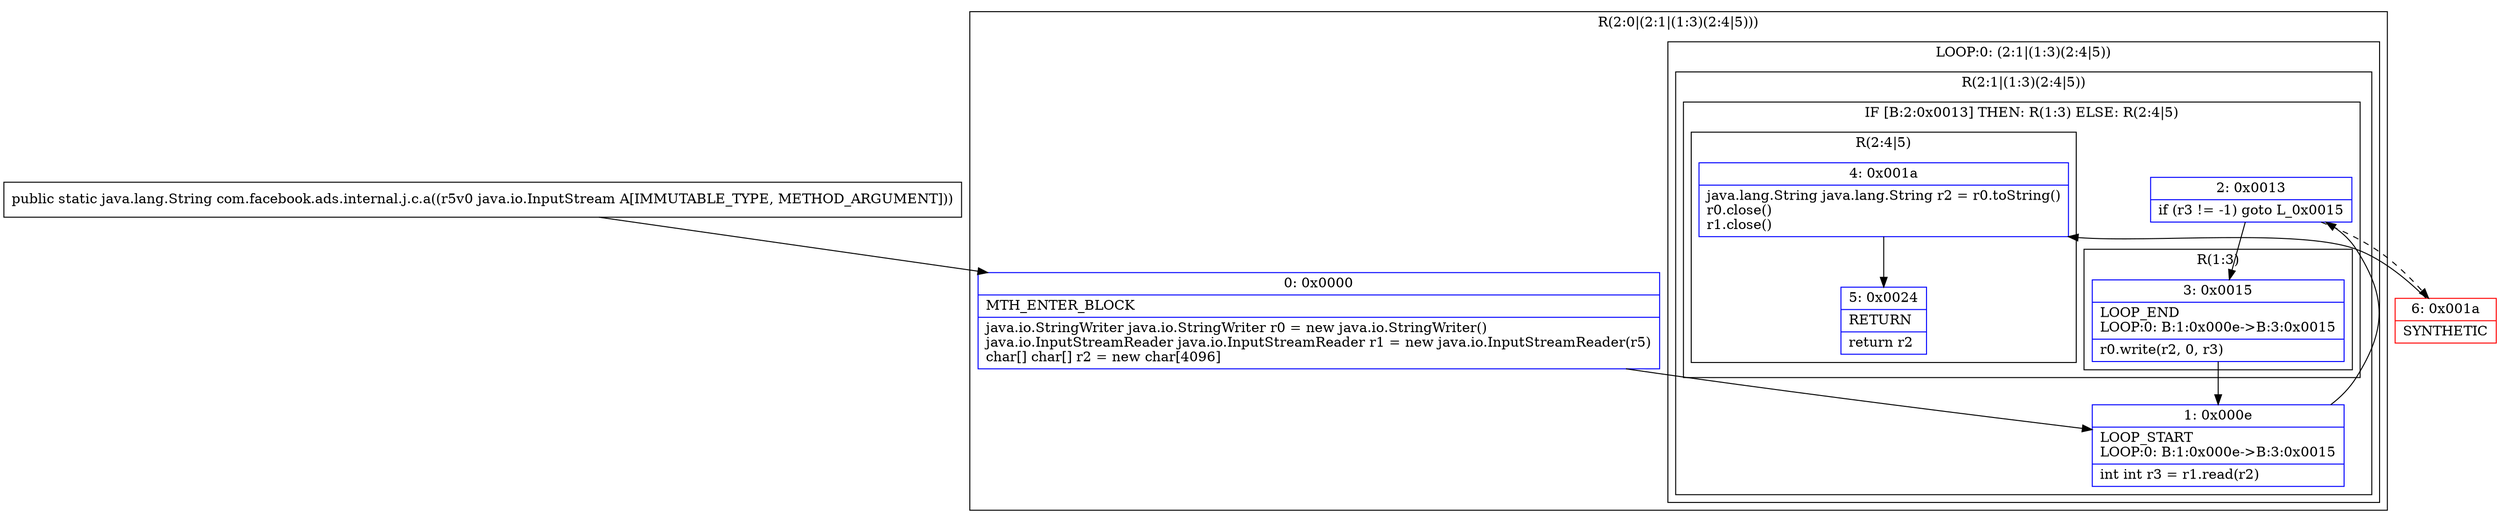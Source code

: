 digraph "CFG forcom.facebook.ads.internal.j.c.a(Ljava\/io\/InputStream;)Ljava\/lang\/String;" {
subgraph cluster_Region_695728324 {
label = "R(2:0|(2:1|(1:3)(2:4|5)))";
node [shape=record,color=blue];
Node_0 [shape=record,label="{0\:\ 0x0000|MTH_ENTER_BLOCK\l|java.io.StringWriter java.io.StringWriter r0 = new java.io.StringWriter()\ljava.io.InputStreamReader java.io.InputStreamReader r1 = new java.io.InputStreamReader(r5)\lchar[] char[] r2 = new char[4096]\l}"];
subgraph cluster_LoopRegion_1706840849 {
label = "LOOP:0: (2:1|(1:3)(2:4|5))";
node [shape=record,color=blue];
subgraph cluster_Region_879986733 {
label = "R(2:1|(1:3)(2:4|5))";
node [shape=record,color=blue];
Node_1 [shape=record,label="{1\:\ 0x000e|LOOP_START\lLOOP:0: B:1:0x000e\-\>B:3:0x0015\l|int int r3 = r1.read(r2)\l}"];
subgraph cluster_IfRegion_584378303 {
label = "IF [B:2:0x0013] THEN: R(1:3) ELSE: R(2:4|5)";
node [shape=record,color=blue];
Node_2 [shape=record,label="{2\:\ 0x0013|if (r3 != \-1) goto L_0x0015\l}"];
subgraph cluster_Region_1757628483 {
label = "R(1:3)";
node [shape=record,color=blue];
Node_3 [shape=record,label="{3\:\ 0x0015|LOOP_END\lLOOP:0: B:1:0x000e\-\>B:3:0x0015\l|r0.write(r2, 0, r3)\l}"];
}
subgraph cluster_Region_364738116 {
label = "R(2:4|5)";
node [shape=record,color=blue];
Node_4 [shape=record,label="{4\:\ 0x001a|java.lang.String java.lang.String r2 = r0.toString()\lr0.close()\lr1.close()\l}"];
Node_5 [shape=record,label="{5\:\ 0x0024|RETURN\l|return r2\l}"];
}
}
}
}
}
Node_6 [shape=record,color=red,label="{6\:\ 0x001a|SYNTHETIC\l}"];
MethodNode[shape=record,label="{public static java.lang.String com.facebook.ads.internal.j.c.a((r5v0 java.io.InputStream A[IMMUTABLE_TYPE, METHOD_ARGUMENT])) }"];
MethodNode -> Node_0;
Node_0 -> Node_1;
Node_1 -> Node_2;
Node_2 -> Node_3;
Node_2 -> Node_6[style=dashed];
Node_3 -> Node_1;
Node_4 -> Node_5;
Node_6 -> Node_4;
}

